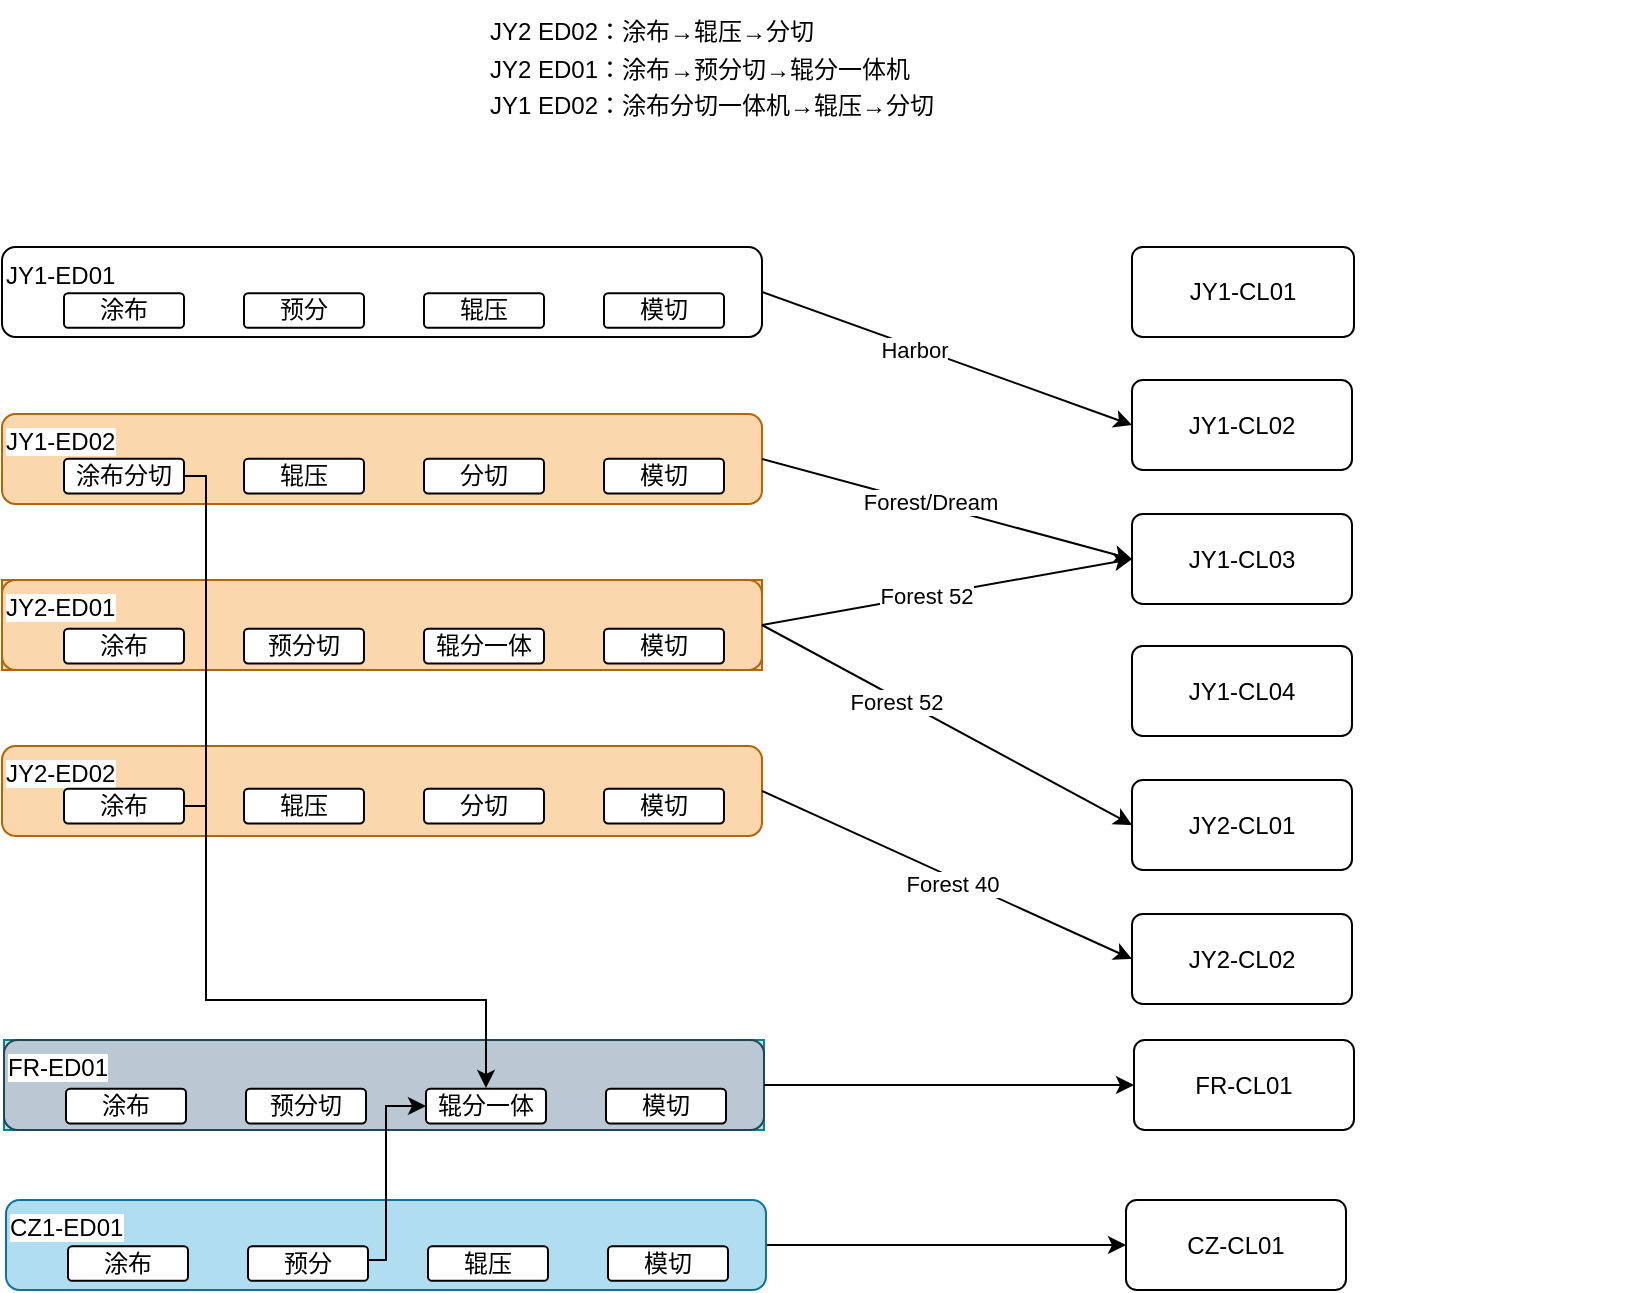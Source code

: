 <mxfile version="26.1.0">
  <diagram name="第 1 页" id="sKlZb07q5rTefvD38MJa">
    <mxGraphModel dx="934" dy="588" grid="1" gridSize="10" guides="1" tooltips="1" connect="1" arrows="1" fold="1" page="1" pageScale="1" pageWidth="827" pageHeight="1169" math="0" shadow="0">
      <root>
        <mxCell id="0" />
        <mxCell id="1" parent="0" />
        <mxCell id="9zPeK7QToK2TfMT62eVw-43" value="" style="group;" vertex="1" connectable="0" parent="1">
          <mxGeometry x="68" y="393" width="380" height="45" as="geometry" />
        </mxCell>
        <mxCell id="9zPeK7QToK2TfMT62eVw-44" value="JY2-ED02" style="rounded=1;whiteSpace=wrap;html=1;align=left;verticalAlign=top;labelBackgroundColor=#FFFFFF;fillColor=#fad7ac;strokeColor=#b46504;" vertex="1" parent="9zPeK7QToK2TfMT62eVw-43">
          <mxGeometry width="380" height="45" as="geometry" />
        </mxCell>
        <mxCell id="9zPeK7QToK2TfMT62eVw-45" value="涂布" style="rounded=1;whiteSpace=wrap;html=1;imageHeight=24;arcSize=12;" vertex="1" parent="9zPeK7QToK2TfMT62eVw-43">
          <mxGeometry x="31" y="21.367" width="60" height="17.349" as="geometry" />
        </mxCell>
        <mxCell id="9zPeK7QToK2TfMT62eVw-46" value="辊压" style="rounded=1;whiteSpace=wrap;html=1;imageHeight=24;arcSize=12;" vertex="1" parent="9zPeK7QToK2TfMT62eVw-43">
          <mxGeometry x="121" y="21.367" width="60" height="17.349" as="geometry" />
        </mxCell>
        <mxCell id="9zPeK7QToK2TfMT62eVw-47" value="分切" style="rounded=1;whiteSpace=wrap;html=1;imageHeight=24;arcSize=12;" vertex="1" parent="9zPeK7QToK2TfMT62eVw-43">
          <mxGeometry x="211" y="21.367" width="60" height="17.349" as="geometry" />
        </mxCell>
        <mxCell id="9zPeK7QToK2TfMT62eVw-48" value="模切" style="rounded=1;whiteSpace=wrap;html=1;imageHeight=24;arcSize=12;" vertex="1" parent="9zPeK7QToK2TfMT62eVw-43">
          <mxGeometry x="301" y="21.367" width="60" height="17.349" as="geometry" />
        </mxCell>
        <mxCell id="9zPeK7QToK2TfMT62eVw-36" value="" style="group;fillColor=#fad7ac;strokeColor=#b46504;" vertex="1" connectable="0" parent="1">
          <mxGeometry x="68" y="310" width="380" height="45" as="geometry" />
        </mxCell>
        <mxCell id="9zPeK7QToK2TfMT62eVw-37" value="JY2-ED01" style="rounded=1;whiteSpace=wrap;html=1;align=left;verticalAlign=top;labelBackgroundColor=#FFFFFF;fillColor=#fad7ac;strokeColor=#b46504;" vertex="1" parent="9zPeK7QToK2TfMT62eVw-36">
          <mxGeometry width="380" height="45" as="geometry" />
        </mxCell>
        <mxCell id="9zPeK7QToK2TfMT62eVw-38" value="涂布" style="rounded=1;whiteSpace=wrap;html=1;imageHeight=24;arcSize=12;" vertex="1" parent="9zPeK7QToK2TfMT62eVw-36">
          <mxGeometry x="31" y="24.367" width="60" height="17.349" as="geometry" />
        </mxCell>
        <mxCell id="9zPeK7QToK2TfMT62eVw-39" value="预分切" style="rounded=1;whiteSpace=wrap;html=1;imageHeight=24;arcSize=12;" vertex="1" parent="9zPeK7QToK2TfMT62eVw-36">
          <mxGeometry x="121" y="24.367" width="60" height="17.349" as="geometry" />
        </mxCell>
        <mxCell id="9zPeK7QToK2TfMT62eVw-40" value="辊分一体" style="rounded=1;whiteSpace=wrap;html=1;imageHeight=24;arcSize=12;" vertex="1" parent="9zPeK7QToK2TfMT62eVw-36">
          <mxGeometry x="211" y="24.367" width="60" height="17.349" as="geometry" />
        </mxCell>
        <mxCell id="9zPeK7QToK2TfMT62eVw-41" value="模切" style="rounded=1;whiteSpace=wrap;html=1;imageHeight=24;arcSize=12;" vertex="1" parent="9zPeK7QToK2TfMT62eVw-36">
          <mxGeometry x="301" y="24.367" width="60" height="17.349" as="geometry" />
        </mxCell>
        <mxCell id="9zPeK7QToK2TfMT62eVw-6" value="JY1-CL01" style="rounded=1;whiteSpace=wrap;html=1;imageHeight=24;arcSize=12;" vertex="1" parent="1">
          <mxGeometry x="633" y="143.5" width="111" height="45" as="geometry" />
        </mxCell>
        <mxCell id="9zPeK7QToK2TfMT62eVw-13" value="" style="group;fillColor=none;" vertex="1" connectable="0" parent="1">
          <mxGeometry x="68" y="143.5" width="822" height="45" as="geometry" />
        </mxCell>
        <mxCell id="9zPeK7QToK2TfMT62eVw-9" value="JY1-ED01" style="rounded=1;whiteSpace=wrap;html=1;align=left;verticalAlign=top;labelBackgroundColor=#FFFFFF;" vertex="1" parent="9zPeK7QToK2TfMT62eVw-13">
          <mxGeometry width="380" height="45.0" as="geometry" />
        </mxCell>
        <mxCell id="9zPeK7QToK2TfMT62eVw-1" value="涂布" style="rounded=1;whiteSpace=wrap;html=1;imageHeight=24;arcSize=12;" vertex="1" parent="9zPeK7QToK2TfMT62eVw-13">
          <mxGeometry x="31" y="23.077" width="60" height="17.349" as="geometry" />
        </mxCell>
        <mxCell id="9zPeK7QToK2TfMT62eVw-3" value="预分" style="rounded=1;whiteSpace=wrap;html=1;imageHeight=24;arcSize=12;" vertex="1" parent="9zPeK7QToK2TfMT62eVw-13">
          <mxGeometry x="121" y="23.077" width="60" height="17.349" as="geometry" />
        </mxCell>
        <mxCell id="9zPeK7QToK2TfMT62eVw-4" value="辊压" style="rounded=1;whiteSpace=wrap;html=1;imageHeight=24;arcSize=12;" vertex="1" parent="9zPeK7QToK2TfMT62eVw-13">
          <mxGeometry x="211" y="23.077" width="60" height="17.349" as="geometry" />
        </mxCell>
        <mxCell id="9zPeK7QToK2TfMT62eVw-5" value="模切" style="rounded=1;whiteSpace=wrap;html=1;imageHeight=24;arcSize=12;" vertex="1" parent="9zPeK7QToK2TfMT62eVw-13">
          <mxGeometry x="301" y="23.077" width="60" height="17.349" as="geometry" />
        </mxCell>
        <mxCell id="9zPeK7QToK2TfMT62eVw-16" value="" style="rounded=0;orthogonalLoop=1;jettySize=auto;html=1;entryX=0;entryY=0.5;entryDx=0;entryDy=0;exitX=1;exitY=0.5;exitDx=0;exitDy=0;" edge="1" parent="1" source="9zPeK7QToK2TfMT62eVw-9" target="9zPeK7QToK2TfMT62eVw-18">
          <mxGeometry relative="1" as="geometry" />
        </mxCell>
        <mxCell id="9zPeK7QToK2TfMT62eVw-77" value="Harbor" style="edgeLabel;html=1;align=center;verticalAlign=middle;resizable=0;points=[];" vertex="1" connectable="0" parent="9zPeK7QToK2TfMT62eVw-16">
          <mxGeometry x="-0.176" y="-1" relative="1" as="geometry">
            <mxPoint as="offset" />
          </mxGeometry>
        </mxCell>
        <mxCell id="9zPeK7QToK2TfMT62eVw-18" value="JY1-CL02" style="rounded=1;whiteSpace=wrap;html=1;imageHeight=24;arcSize=12;" vertex="1" parent="1">
          <mxGeometry x="633" y="210" width="110" height="45" as="geometry" />
        </mxCell>
        <mxCell id="9zPeK7QToK2TfMT62eVw-20" value="" style="group;align=left;" vertex="1" connectable="0" parent="1">
          <mxGeometry x="68" y="227" width="380" height="45" as="geometry" />
        </mxCell>
        <mxCell id="9zPeK7QToK2TfMT62eVw-21" value="JY1-ED02" style="rounded=1;whiteSpace=wrap;html=1;align=left;verticalAlign=top;labelBackgroundColor=#FFFFFF;fillColor=#fad7ac;strokeColor=#b46504;" vertex="1" parent="9zPeK7QToK2TfMT62eVw-20">
          <mxGeometry width="380" height="45" as="geometry" />
        </mxCell>
        <mxCell id="9zPeK7QToK2TfMT62eVw-142" style="edgeStyle=orthogonalEdgeStyle;rounded=0;orthogonalLoop=1;jettySize=auto;html=1;" edge="1" parent="9zPeK7QToK2TfMT62eVw-20" source="9zPeK7QToK2TfMT62eVw-22">
          <mxGeometry relative="1" as="geometry">
            <mxPoint x="242.0" y="333" as="targetPoint" />
            <Array as="points">
              <mxPoint x="102" y="31" />
              <mxPoint x="102" y="293" />
              <mxPoint x="242" y="293" />
            </Array>
          </mxGeometry>
        </mxCell>
        <mxCell id="9zPeK7QToK2TfMT62eVw-22" value="涂布分切" style="rounded=1;whiteSpace=wrap;html=1;imageHeight=24;arcSize=12;" vertex="1" parent="9zPeK7QToK2TfMT62eVw-20">
          <mxGeometry x="31" y="22.367" width="60" height="17.349" as="geometry" />
        </mxCell>
        <mxCell id="9zPeK7QToK2TfMT62eVw-23" value="辊压" style="rounded=1;whiteSpace=wrap;html=1;imageHeight=24;arcSize=12;" vertex="1" parent="9zPeK7QToK2TfMT62eVw-20">
          <mxGeometry x="121" y="22.367" width="60" height="17.349" as="geometry" />
        </mxCell>
        <mxCell id="9zPeK7QToK2TfMT62eVw-24" value="分切" style="rounded=1;whiteSpace=wrap;html=1;imageHeight=24;arcSize=12;" vertex="1" parent="9zPeK7QToK2TfMT62eVw-20">
          <mxGeometry x="211" y="22.367" width="60" height="17.349" as="geometry" />
        </mxCell>
        <mxCell id="9zPeK7QToK2TfMT62eVw-25" value="模切" style="rounded=1;whiteSpace=wrap;html=1;imageHeight=24;arcSize=12;" vertex="1" parent="9zPeK7QToK2TfMT62eVw-20">
          <mxGeometry x="301" y="22.367" width="60" height="17.349" as="geometry" />
        </mxCell>
        <mxCell id="9zPeK7QToK2TfMT62eVw-28" value="JY1-CL03" style="rounded=1;whiteSpace=wrap;html=1;imageHeight=24;arcSize=12;" vertex="1" parent="1">
          <mxGeometry x="633" y="277" width="110" height="45" as="geometry" />
        </mxCell>
        <mxCell id="9zPeK7QToK2TfMT62eVw-30" value="JY1-CL04" style="rounded=1;whiteSpace=wrap;html=1;imageHeight=24;arcSize=12;" vertex="1" parent="1">
          <mxGeometry x="633" y="343" width="110" height="45" as="geometry" />
        </mxCell>
        <mxCell id="9zPeK7QToK2TfMT62eVw-31" value="JY2-CL01" style="rounded=1;whiteSpace=wrap;html=1;imageHeight=24;arcSize=12;flipV=0;" vertex="1" parent="1">
          <mxGeometry x="633" y="410" width="110" height="45" as="geometry" />
        </mxCell>
        <mxCell id="9zPeK7QToK2TfMT62eVw-32" value="JY2-CL02" style="rounded=1;whiteSpace=wrap;html=1;imageHeight=24;arcSize=12;flipV=0;" vertex="1" parent="1">
          <mxGeometry x="633" y="477" width="110" height="45" as="geometry" />
        </mxCell>
        <mxCell id="9zPeK7QToK2TfMT62eVw-69" style="rounded=0;orthogonalLoop=1;jettySize=auto;html=1;entryX=0;entryY=0.5;entryDx=0;entryDy=0;exitX=1;exitY=0.5;exitDx=0;exitDy=0;" edge="1" parent="1" source="9zPeK7QToK2TfMT62eVw-21" target="9zPeK7QToK2TfMT62eVw-28">
          <mxGeometry relative="1" as="geometry" />
        </mxCell>
        <mxCell id="9zPeK7QToK2TfMT62eVw-79" value="Forest/Dream" style="edgeLabel;html=1;align=center;verticalAlign=middle;resizable=0;points=[];" vertex="1" connectable="0" parent="9zPeK7QToK2TfMT62eVw-69">
          <mxGeometry x="-0.105" y="1" relative="1" as="geometry">
            <mxPoint as="offset" />
          </mxGeometry>
        </mxCell>
        <mxCell id="9zPeK7QToK2TfMT62eVw-70" style="rounded=0;orthogonalLoop=1;jettySize=auto;html=1;entryX=0;entryY=0.5;entryDx=0;entryDy=0;exitX=1;exitY=0.5;exitDx=0;exitDy=0;" edge="1" parent="1" source="9zPeK7QToK2TfMT62eVw-37" target="9zPeK7QToK2TfMT62eVw-28">
          <mxGeometry relative="1" as="geometry">
            <mxPoint x="500" y="380" as="targetPoint" />
          </mxGeometry>
        </mxCell>
        <mxCell id="9zPeK7QToK2TfMT62eVw-80" value="Forest 52" style="edgeLabel;html=1;align=center;verticalAlign=middle;resizable=0;points=[];" vertex="1" connectable="0" parent="9zPeK7QToK2TfMT62eVw-70">
          <mxGeometry x="-0.11" relative="1" as="geometry">
            <mxPoint as="offset" />
          </mxGeometry>
        </mxCell>
        <mxCell id="9zPeK7QToK2TfMT62eVw-81" style="rounded=0;orthogonalLoop=1;jettySize=auto;html=1;entryX=0;entryY=0.5;entryDx=0;entryDy=0;exitX=1;exitY=0.5;exitDx=0;exitDy=0;" edge="1" parent="1" source="9zPeK7QToK2TfMT62eVw-37" target="9zPeK7QToK2TfMT62eVw-31">
          <mxGeometry relative="1" as="geometry">
            <mxPoint x="450" y="429" as="sourcePoint" />
          </mxGeometry>
        </mxCell>
        <mxCell id="9zPeK7QToK2TfMT62eVw-82" value="Forest 52" style="edgeLabel;html=1;align=center;verticalAlign=middle;resizable=0;points=[];" vertex="1" connectable="0" parent="9zPeK7QToK2TfMT62eVw-81">
          <mxGeometry x="-0.259" y="-1" relative="1" as="geometry">
            <mxPoint x="-1" as="offset" />
          </mxGeometry>
        </mxCell>
        <mxCell id="9zPeK7QToK2TfMT62eVw-86" style="rounded=0;orthogonalLoop=1;jettySize=auto;html=1;entryX=0;entryY=0.5;entryDx=0;entryDy=0;exitX=1;exitY=0.5;exitDx=0;exitDy=0;" edge="1" parent="1" source="9zPeK7QToK2TfMT62eVw-44" target="9zPeK7QToK2TfMT62eVw-32">
          <mxGeometry relative="1" as="geometry" />
        </mxCell>
        <mxCell id="9zPeK7QToK2TfMT62eVw-87" value="Forest 40" style="edgeLabel;html=1;align=center;verticalAlign=middle;resizable=0;points=[];" vertex="1" connectable="0" parent="9zPeK7QToK2TfMT62eVw-86">
          <mxGeometry x="0.04" y="-3" relative="1" as="geometry">
            <mxPoint as="offset" />
          </mxGeometry>
        </mxCell>
        <mxCell id="9zPeK7QToK2TfMT62eVw-113" value="&lt;table border=&quot;0&quot; cellpadding=&quot;0&quot; cellspacing=&quot;0&quot; width=&quot;292&quot; style=&quot;border-collapse:&lt;br/&gt; collapse;width:220pt&quot;&gt;&lt;colgroup&gt;&lt;col width=&quot;73&quot; span=&quot;4&quot; style=&quot;mso-width-source:userset;mso-width-alt:2325;&lt;br/&gt; width:55pt&quot;&gt;&lt;/colgroup&gt;&lt;tbody&gt;&lt;tr height=&quot;19&quot; style=&quot;height:14.0pt&quot;&gt;&lt;td height=&quot;19&quot; colspan=&quot;3&quot; width=&quot;219&quot; style=&quot;height:14.0pt;mso-ignore:colspan;&lt;br/&gt;  width:165pt&quot;&gt;JY2&amp;nbsp;ED02：涂布→辊压→分切&lt;/td&gt;  &lt;td width=&quot;73&quot; style=&quot;width:55pt&quot;&gt;&lt;/td&gt; &lt;/tr&gt; &lt;tr height=&quot;19&quot; style=&quot;height:14.0pt&quot;&gt;  &lt;td height=&quot;19&quot; colspan=&quot;4&quot; style=&quot;height:14.0pt;mso-ignore:colspan&quot;&gt;JY2&amp;nbsp;ED01：涂布→预分切→辊分一体机&lt;/td&gt; &lt;/tr&gt; &lt;tr height=&quot;19&quot; style=&quot;height:14.0pt&quot;&gt;  &lt;td height=&quot;19&quot; colspan=&quot;4&quot; style=&quot;height:14.0pt;mso-ignore:colspan&quot;&gt;JY1&amp;nbsp;ED02：涂布分切一体机→辊压→分切&lt;/td&gt; &lt;/tr&gt;&lt;/tbody&gt;&lt;/table&gt;" style="text;whiteSpace=wrap;html=1;" vertex="1" parent="1">
          <mxGeometry x="310" y="20" width="580" height="80" as="geometry" />
        </mxCell>
        <mxCell id="9zPeK7QToK2TfMT62eVw-123" value="" style="group;fillColor=#b0e3e6;strokeColor=#0e8088;" vertex="1" connectable="0" parent="1">
          <mxGeometry x="69" y="540" width="380" height="45" as="geometry" />
        </mxCell>
        <mxCell id="9zPeK7QToK2TfMT62eVw-124" value="FR-ED01" style="rounded=1;whiteSpace=wrap;html=1;align=left;verticalAlign=top;labelBackgroundColor=#FFFFFF;fillColor=#bac8d3;strokeColor=#23445d;" vertex="1" parent="9zPeK7QToK2TfMT62eVw-123">
          <mxGeometry width="380" height="45" as="geometry" />
        </mxCell>
        <mxCell id="9zPeK7QToK2TfMT62eVw-125" value="涂布" style="rounded=1;whiteSpace=wrap;html=1;imageHeight=24;arcSize=12;" vertex="1" parent="9zPeK7QToK2TfMT62eVw-123">
          <mxGeometry x="31" y="24.367" width="60" height="17.349" as="geometry" />
        </mxCell>
        <mxCell id="9zPeK7QToK2TfMT62eVw-126" value="预分切" style="rounded=1;whiteSpace=wrap;html=1;imageHeight=24;arcSize=12;" vertex="1" parent="9zPeK7QToK2TfMT62eVw-123">
          <mxGeometry x="121" y="24.367" width="60" height="17.349" as="geometry" />
        </mxCell>
        <mxCell id="9zPeK7QToK2TfMT62eVw-127" value="辊分一体" style="rounded=1;whiteSpace=wrap;html=1;imageHeight=24;arcSize=12;" vertex="1" parent="9zPeK7QToK2TfMT62eVw-123">
          <mxGeometry x="211" y="24.367" width="60" height="17.349" as="geometry" />
        </mxCell>
        <mxCell id="9zPeK7QToK2TfMT62eVw-128" value="模切" style="rounded=1;whiteSpace=wrap;html=1;imageHeight=24;arcSize=12;" vertex="1" parent="9zPeK7QToK2TfMT62eVw-123">
          <mxGeometry x="301" y="24.367" width="60" height="17.349" as="geometry" />
        </mxCell>
        <mxCell id="9zPeK7QToK2TfMT62eVw-129" value="FR-CL01" style="rounded=1;whiteSpace=wrap;html=1;imageHeight=24;arcSize=12;flipV=0;" vertex="1" parent="1">
          <mxGeometry x="634" y="540" width="110" height="45" as="geometry" />
        </mxCell>
        <mxCell id="9zPeK7QToK2TfMT62eVw-130" style="edgeStyle=orthogonalEdgeStyle;rounded=0;orthogonalLoop=1;jettySize=auto;html=1;" edge="1" parent="1" source="9zPeK7QToK2TfMT62eVw-124" target="9zPeK7QToK2TfMT62eVw-129">
          <mxGeometry relative="1" as="geometry" />
        </mxCell>
        <mxCell id="9zPeK7QToK2TfMT62eVw-132" value="" style="group;fillColor=none;" vertex="1" connectable="0" parent="1">
          <mxGeometry x="70" y="620" width="822" height="45" as="geometry" />
        </mxCell>
        <mxCell id="9zPeK7QToK2TfMT62eVw-139" style="edgeStyle=orthogonalEdgeStyle;rounded=0;orthogonalLoop=1;jettySize=auto;html=1;entryX=0;entryY=0.5;entryDx=0;entryDy=0;" edge="1" parent="9zPeK7QToK2TfMT62eVw-132" source="9zPeK7QToK2TfMT62eVw-133" target="9zPeK7QToK2TfMT62eVw-138">
          <mxGeometry relative="1" as="geometry" />
        </mxCell>
        <mxCell id="9zPeK7QToK2TfMT62eVw-133" value="CZ1-ED01" style="rounded=1;whiteSpace=wrap;html=1;align=left;verticalAlign=top;labelBackgroundColor=#FFFFFF;fillColor=#b1ddf0;strokeColor=#10739e;" vertex="1" parent="9zPeK7QToK2TfMT62eVw-132">
          <mxGeometry width="380" height="45.0" as="geometry" />
        </mxCell>
        <mxCell id="9zPeK7QToK2TfMT62eVw-134" value="涂布" style="rounded=1;whiteSpace=wrap;html=1;imageHeight=24;arcSize=12;" vertex="1" parent="9zPeK7QToK2TfMT62eVw-132">
          <mxGeometry x="31" y="23.077" width="60" height="17.349" as="geometry" />
        </mxCell>
        <mxCell id="9zPeK7QToK2TfMT62eVw-135" value="预分" style="rounded=1;whiteSpace=wrap;html=1;imageHeight=24;arcSize=12;" vertex="1" parent="9zPeK7QToK2TfMT62eVw-132">
          <mxGeometry x="121" y="23.077" width="60" height="17.349" as="geometry" />
        </mxCell>
        <mxCell id="9zPeK7QToK2TfMT62eVw-136" value="辊压" style="rounded=1;whiteSpace=wrap;html=1;imageHeight=24;arcSize=12;" vertex="1" parent="9zPeK7QToK2TfMT62eVw-132">
          <mxGeometry x="211" y="23.077" width="60" height="17.349" as="geometry" />
        </mxCell>
        <mxCell id="9zPeK7QToK2TfMT62eVw-137" value="模切" style="rounded=1;whiteSpace=wrap;html=1;imageHeight=24;arcSize=12;" vertex="1" parent="9zPeK7QToK2TfMT62eVw-132">
          <mxGeometry x="301" y="23.077" width="60" height="17.349" as="geometry" />
        </mxCell>
        <mxCell id="9zPeK7QToK2TfMT62eVw-138" value="CZ-CL01" style="rounded=1;whiteSpace=wrap;html=1;imageHeight=24;arcSize=12;flipV=0;" vertex="1" parent="9zPeK7QToK2TfMT62eVw-132">
          <mxGeometry x="560" width="110" height="45" as="geometry" />
        </mxCell>
        <mxCell id="9zPeK7QToK2TfMT62eVw-140" style="edgeStyle=orthogonalEdgeStyle;rounded=0;orthogonalLoop=1;jettySize=auto;html=1;exitX=1;exitY=0.5;exitDx=0;exitDy=0;entryX=0;entryY=0.5;entryDx=0;entryDy=0;" edge="1" parent="1" source="9zPeK7QToK2TfMT62eVw-135" target="9zPeK7QToK2TfMT62eVw-127">
          <mxGeometry relative="1" as="geometry">
            <Array as="points">
              <mxPoint x="251" y="650" />
              <mxPoint x="260" y="650" />
              <mxPoint x="260" y="573" />
            </Array>
          </mxGeometry>
        </mxCell>
        <mxCell id="9zPeK7QToK2TfMT62eVw-141" style="edgeStyle=orthogonalEdgeStyle;rounded=0;orthogonalLoop=1;jettySize=auto;html=1;exitX=1;exitY=0.5;exitDx=0;exitDy=0;" edge="1" parent="1" source="9zPeK7QToK2TfMT62eVw-45">
          <mxGeometry relative="1" as="geometry">
            <mxPoint x="261" y="662" as="sourcePoint" />
            <mxPoint x="310" y="564" as="targetPoint" />
            <Array as="points">
              <mxPoint x="170" y="423" />
              <mxPoint x="170" y="520" />
              <mxPoint x="310" y="520" />
            </Array>
          </mxGeometry>
        </mxCell>
      </root>
    </mxGraphModel>
  </diagram>
</mxfile>
